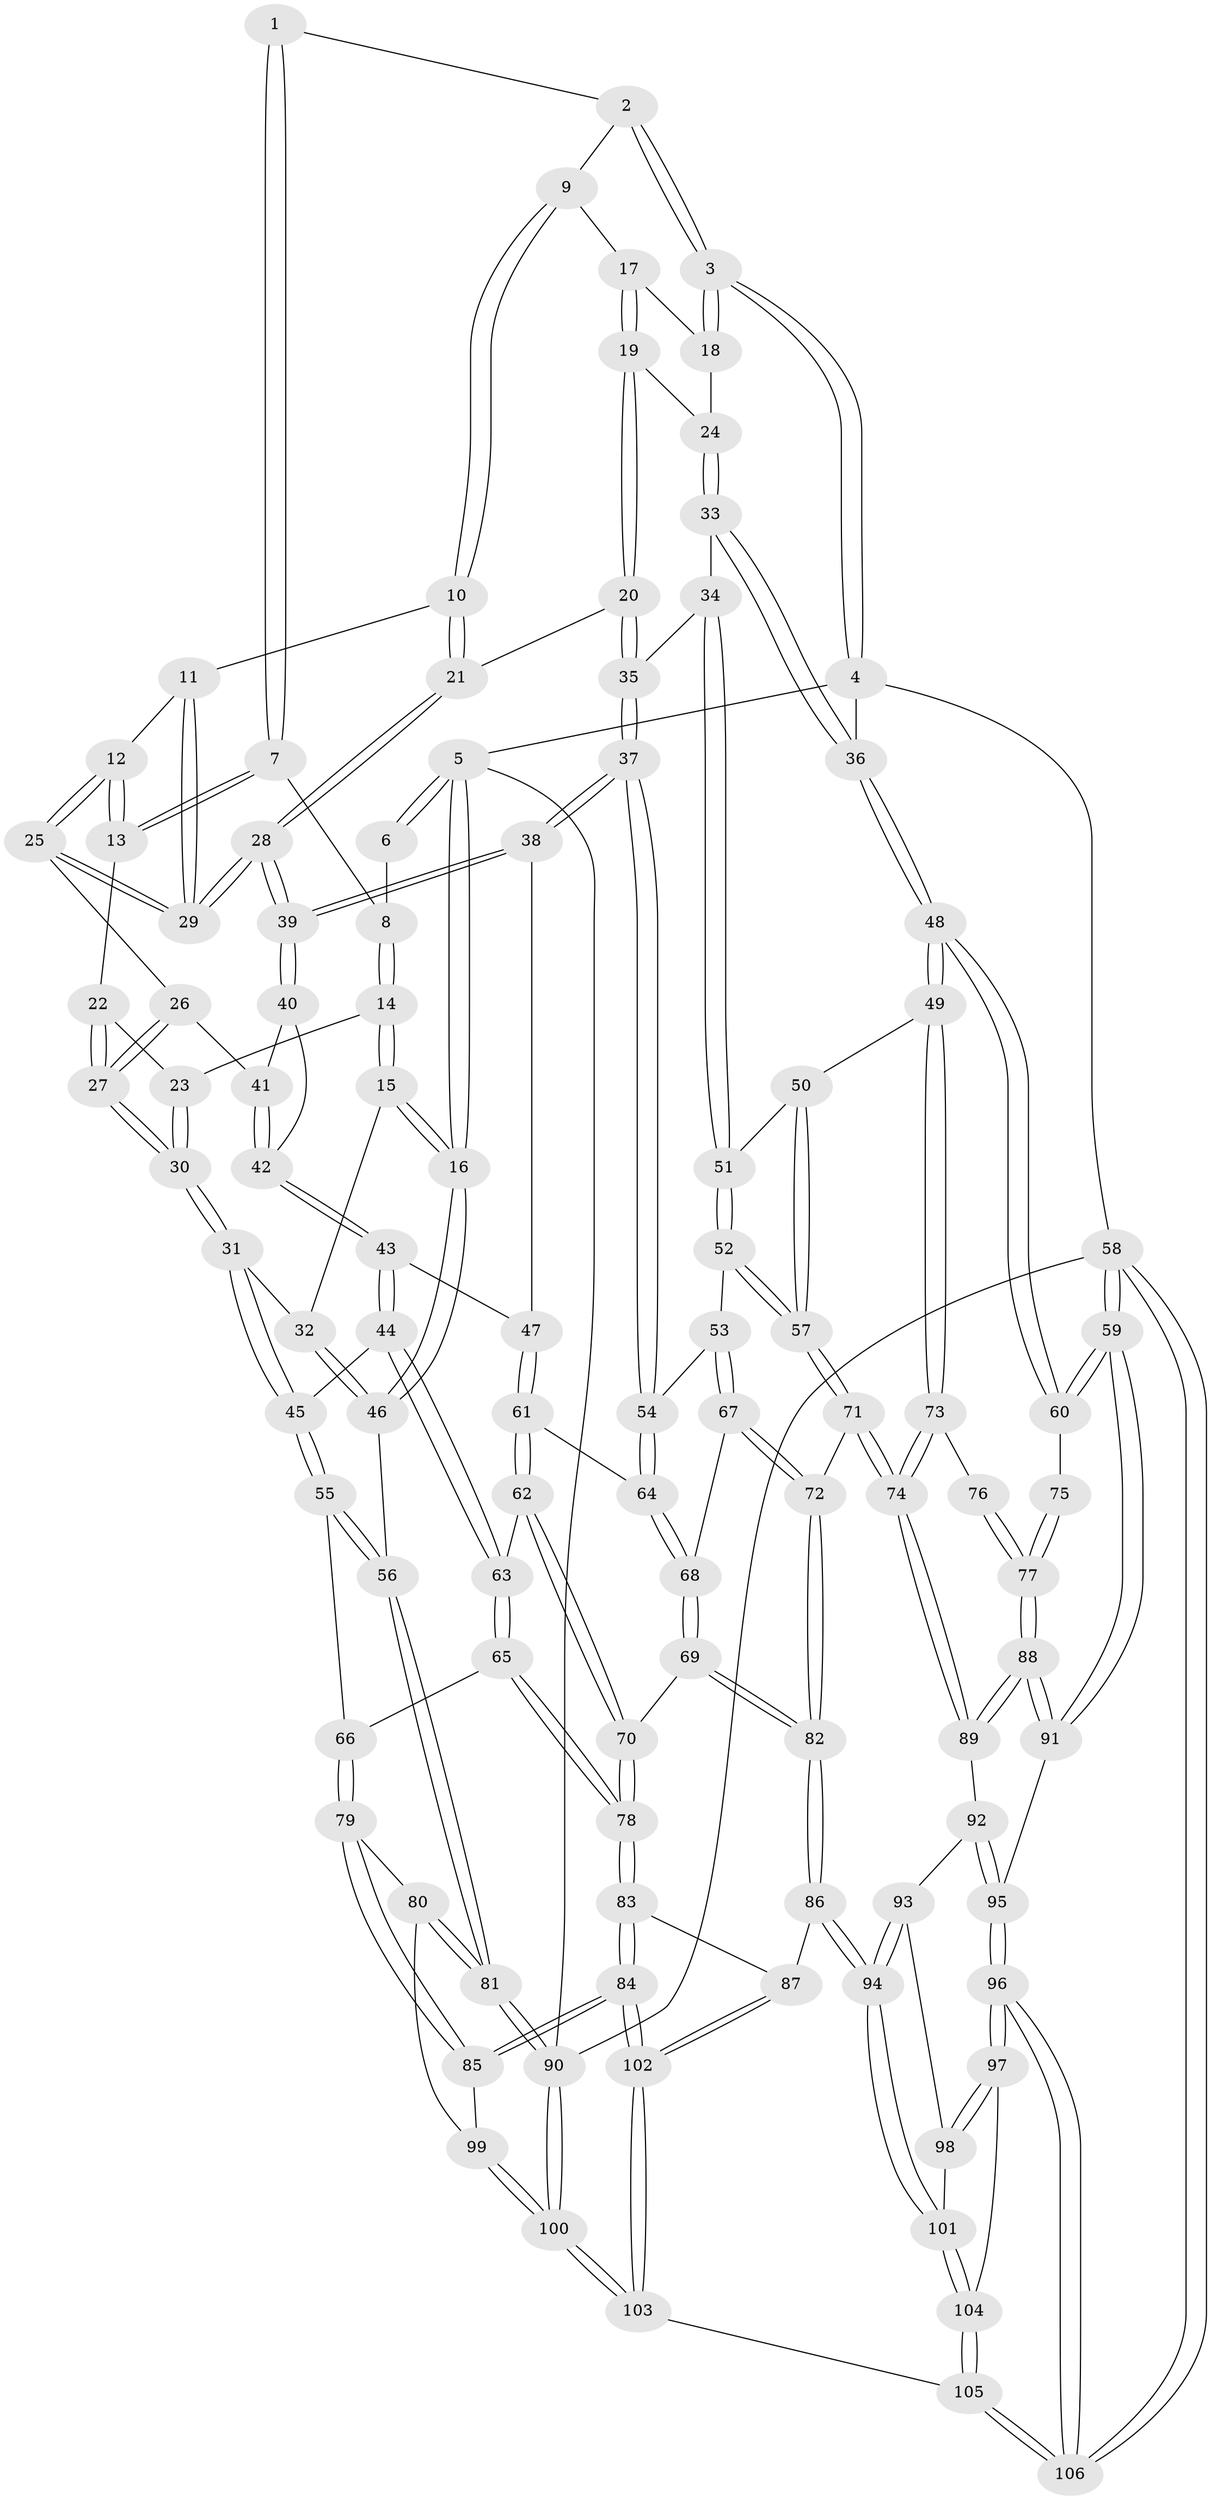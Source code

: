 // coarse degree distribution, {2: 0.05333333333333334, 3: 0.7466666666666667, 4: 0.2}
// Generated by graph-tools (version 1.1) at 2025/38/03/04/25 23:38:27]
// undirected, 106 vertices, 262 edges
graph export_dot {
  node [color=gray90,style=filled];
  1 [pos="+0.43155209894424695+0"];
  2 [pos="+0.6775798091039175+0"];
  3 [pos="+1+0"];
  4 [pos="+1+0"];
  5 [pos="+0+0"];
  6 [pos="+0.17131637923654133+0"];
  7 [pos="+0.41713636460689985+0"];
  8 [pos="+0.17307584595418907+0.054908937815508936"];
  9 [pos="+0.6950274298052694+0.046468524164365255"];
  10 [pos="+0.580733338720116+0.12283172604701162"];
  11 [pos="+0.5568495784520913+0.11487366479310179"];
  12 [pos="+0.4593398458381437+0.07022714323459124"];
  13 [pos="+0.4177912610739926+0.008751015688784131"];
  14 [pos="+0.15578905520238795+0.11118124705532338"];
  15 [pos="+0.1366608456523748+0.11577274794965228"];
  16 [pos="+0+0"];
  17 [pos="+0.7182698869711422+0.0773153494758724"];
  18 [pos="+0.8809763439239241+0.0787287042654342"];
  19 [pos="+0.7272022403581122+0.15671635083487023"];
  20 [pos="+0.6982930369630356+0.20924894898995872"];
  21 [pos="+0.6199025875683124+0.19624712822597393"];
  22 [pos="+0.37889652042545985+0.05101814039458141"];
  23 [pos="+0.17117018891632269+0.11860459383934283"];
  24 [pos="+0.8501028300959835+0.16937025388657911"];
  25 [pos="+0.4592305681441268+0.18966130006244797"];
  26 [pos="+0.35392140820010104+0.2574709494843843"];
  27 [pos="+0.28354887208316987+0.24332235253548298"];
  28 [pos="+0.530202928877215+0.30509644288581267"];
  29 [pos="+0.5207655504774513+0.28682404340618123"];
  30 [pos="+0.27668786838505693+0.24650142415076345"];
  31 [pos="+0.21704004244035655+0.3422732018979113"];
  32 [pos="+0.03649442237392723+0.23720869540139133"];
  33 [pos="+0.8688046947945482+0.24174516424317533"];
  34 [pos="+0.815519346809033+0.31245257934700366"];
  35 [pos="+0.7414012520523181+0.31306391602739897"];
  36 [pos="+1+0.23730134070689038"];
  37 [pos="+0.6136149863855627+0.4347545182659383"];
  38 [pos="+0.6132773517889487+0.4345703636721645"];
  39 [pos="+0.5299853541536635+0.30990870043509194"];
  40 [pos="+0.513057338209053+0.31239216665383973"];
  41 [pos="+0.36953618721742726+0.2720380182600993"];
  42 [pos="+0.39764267749282417+0.3695828923569026"];
  43 [pos="+0.34184643019483185+0.4558321967547368"];
  44 [pos="+0.309737575218169+0.47379200545509453"];
  45 [pos="+0.22111424767638393+0.3817667247594623"];
  46 [pos="+0+0.2766351112136055"];
  47 [pos="+0.5871782550081338+0.4404740870286773"];
  48 [pos="+1+0.466428321169455"];
  49 [pos="+1+0.47474448764543115"];
  50 [pos="+0.9219180998044121+0.44425671462653255"];
  51 [pos="+0.9068562814142468+0.43702238113897346"];
  52 [pos="+0.6843457453021626+0.5205591663812209"];
  53 [pos="+0.652071169279449+0.4982924930553469"];
  54 [pos="+0.6222712930129067+0.45567612955763176"];
  55 [pos="+0.025996373537890666+0.4934596913613312"];
  56 [pos="+0+0.5260272115400599"];
  57 [pos="+0.7588606345709709+0.645009474623772"];
  58 [pos="+1+1"];
  59 [pos="+1+0.9925755612561348"];
  60 [pos="+1+0.5286086192447202"];
  61 [pos="+0.4071295171829904+0.5715350398195757"];
  62 [pos="+0.31551423919533156+0.559988089817305"];
  63 [pos="+0.3124000020247022+0.5583088051423597"];
  64 [pos="+0.47661043373321144+0.6026734194005462"];
  65 [pos="+0.27234919549402264+0.5967494477404247"];
  66 [pos="+0.23839907643295233+0.6070896051856848"];
  67 [pos="+0.5594911907877816+0.6580589823212728"];
  68 [pos="+0.4955989039182136+0.638817380697305"];
  69 [pos="+0.4395082768278445+0.7120325178624056"];
  70 [pos="+0.4119473222653413+0.703870067426461"];
  71 [pos="+0.7792047908517922+0.6960146619795178"];
  72 [pos="+0.5917404532160395+0.7420287553867263"];
  73 [pos="+0.8265527761540326+0.6767045350016537"];
  74 [pos="+0.7871178126202891+0.7020584146963931"];
  75 [pos="+0.9850795597144623+0.6605109993540874"];
  76 [pos="+0.9570348908629833+0.6707410648698537"];
  77 [pos="+0.9574951546562932+0.760515504443257"];
  78 [pos="+0.3010281307619472+0.8024552143124309"];
  79 [pos="+0.154777165151325+0.6780655497537367"];
  80 [pos="+0+0.6919510264540477"];
  81 [pos="+0+0.684476395666196"];
  82 [pos="+0.5261851224541425+0.8365363068629795"];
  83 [pos="+0.3002383549690112+0.805558830411425"];
  84 [pos="+0.23705331688762396+0.8637567738228827"];
  85 [pos="+0.225157833513691+0.8578031309208927"];
  86 [pos="+0.5238412248361357+0.8513493489802428"];
  87 [pos="+0.520392978499751+0.8534028409769178"];
  88 [pos="+0.9515034487525954+0.8054634301719372"];
  89 [pos="+0.7968088484873932+0.7269357331256643"];
  90 [pos="+0+1"];
  91 [pos="+0.9908543698162229+0.8341166123952265"];
  92 [pos="+0.7852802632702589+0.7661678998380959"];
  93 [pos="+0.7093935186204254+0.8418714330687881"];
  94 [pos="+0.5842560729870594+0.8911402238360863"];
  95 [pos="+0.8118245643679302+0.931345027569977"];
  96 [pos="+0.7991984358171085+0.981899771227927"];
  97 [pos="+0.7904226743351138+0.9777863839905698"];
  98 [pos="+0.7311716057798737+0.9307008424816515"];
  99 [pos="+0.11663078615066177+0.8511165211316506"];
  100 [pos="+0+1"];
  101 [pos="+0.5937093020322289+0.9059165014217334"];
  102 [pos="+0.3044438749442331+1"];
  103 [pos="+0.2943029879310103+1"];
  104 [pos="+0.6150350975708956+0.9747902255853913"];
  105 [pos="+0.6123160719980841+1"];
  106 [pos="+0.93708904552895+1"];
  1 -- 2;
  1 -- 7;
  1 -- 7;
  2 -- 3;
  2 -- 3;
  2 -- 9;
  3 -- 4;
  3 -- 4;
  3 -- 18;
  3 -- 18;
  4 -- 5;
  4 -- 36;
  4 -- 58;
  5 -- 6;
  5 -- 6;
  5 -- 16;
  5 -- 16;
  5 -- 90;
  6 -- 8;
  7 -- 8;
  7 -- 13;
  7 -- 13;
  8 -- 14;
  8 -- 14;
  9 -- 10;
  9 -- 10;
  9 -- 17;
  10 -- 11;
  10 -- 21;
  10 -- 21;
  11 -- 12;
  11 -- 29;
  11 -- 29;
  12 -- 13;
  12 -- 13;
  12 -- 25;
  12 -- 25;
  13 -- 22;
  14 -- 15;
  14 -- 15;
  14 -- 23;
  15 -- 16;
  15 -- 16;
  15 -- 32;
  16 -- 46;
  16 -- 46;
  17 -- 18;
  17 -- 19;
  17 -- 19;
  18 -- 24;
  19 -- 20;
  19 -- 20;
  19 -- 24;
  20 -- 21;
  20 -- 35;
  20 -- 35;
  21 -- 28;
  21 -- 28;
  22 -- 23;
  22 -- 27;
  22 -- 27;
  23 -- 30;
  23 -- 30;
  24 -- 33;
  24 -- 33;
  25 -- 26;
  25 -- 29;
  25 -- 29;
  26 -- 27;
  26 -- 27;
  26 -- 41;
  27 -- 30;
  27 -- 30;
  28 -- 29;
  28 -- 29;
  28 -- 39;
  28 -- 39;
  30 -- 31;
  30 -- 31;
  31 -- 32;
  31 -- 45;
  31 -- 45;
  32 -- 46;
  32 -- 46;
  33 -- 34;
  33 -- 36;
  33 -- 36;
  34 -- 35;
  34 -- 51;
  34 -- 51;
  35 -- 37;
  35 -- 37;
  36 -- 48;
  36 -- 48;
  37 -- 38;
  37 -- 38;
  37 -- 54;
  37 -- 54;
  38 -- 39;
  38 -- 39;
  38 -- 47;
  39 -- 40;
  39 -- 40;
  40 -- 41;
  40 -- 42;
  41 -- 42;
  41 -- 42;
  42 -- 43;
  42 -- 43;
  43 -- 44;
  43 -- 44;
  43 -- 47;
  44 -- 45;
  44 -- 63;
  44 -- 63;
  45 -- 55;
  45 -- 55;
  46 -- 56;
  47 -- 61;
  47 -- 61;
  48 -- 49;
  48 -- 49;
  48 -- 60;
  48 -- 60;
  49 -- 50;
  49 -- 73;
  49 -- 73;
  50 -- 51;
  50 -- 57;
  50 -- 57;
  51 -- 52;
  51 -- 52;
  52 -- 53;
  52 -- 57;
  52 -- 57;
  53 -- 54;
  53 -- 67;
  53 -- 67;
  54 -- 64;
  54 -- 64;
  55 -- 56;
  55 -- 56;
  55 -- 66;
  56 -- 81;
  56 -- 81;
  57 -- 71;
  57 -- 71;
  58 -- 59;
  58 -- 59;
  58 -- 106;
  58 -- 106;
  58 -- 90;
  59 -- 60;
  59 -- 60;
  59 -- 91;
  59 -- 91;
  60 -- 75;
  61 -- 62;
  61 -- 62;
  61 -- 64;
  62 -- 63;
  62 -- 70;
  62 -- 70;
  63 -- 65;
  63 -- 65;
  64 -- 68;
  64 -- 68;
  65 -- 66;
  65 -- 78;
  65 -- 78;
  66 -- 79;
  66 -- 79;
  67 -- 68;
  67 -- 72;
  67 -- 72;
  68 -- 69;
  68 -- 69;
  69 -- 70;
  69 -- 82;
  69 -- 82;
  70 -- 78;
  70 -- 78;
  71 -- 72;
  71 -- 74;
  71 -- 74;
  72 -- 82;
  72 -- 82;
  73 -- 74;
  73 -- 74;
  73 -- 76;
  74 -- 89;
  74 -- 89;
  75 -- 77;
  75 -- 77;
  76 -- 77;
  76 -- 77;
  77 -- 88;
  77 -- 88;
  78 -- 83;
  78 -- 83;
  79 -- 80;
  79 -- 85;
  79 -- 85;
  80 -- 81;
  80 -- 81;
  80 -- 99;
  81 -- 90;
  81 -- 90;
  82 -- 86;
  82 -- 86;
  83 -- 84;
  83 -- 84;
  83 -- 87;
  84 -- 85;
  84 -- 85;
  84 -- 102;
  84 -- 102;
  85 -- 99;
  86 -- 87;
  86 -- 94;
  86 -- 94;
  87 -- 102;
  87 -- 102;
  88 -- 89;
  88 -- 89;
  88 -- 91;
  88 -- 91;
  89 -- 92;
  90 -- 100;
  90 -- 100;
  91 -- 95;
  92 -- 93;
  92 -- 95;
  92 -- 95;
  93 -- 94;
  93 -- 94;
  93 -- 98;
  94 -- 101;
  94 -- 101;
  95 -- 96;
  95 -- 96;
  96 -- 97;
  96 -- 97;
  96 -- 106;
  96 -- 106;
  97 -- 98;
  97 -- 98;
  97 -- 104;
  98 -- 101;
  99 -- 100;
  99 -- 100;
  100 -- 103;
  100 -- 103;
  101 -- 104;
  101 -- 104;
  102 -- 103;
  102 -- 103;
  103 -- 105;
  104 -- 105;
  104 -- 105;
  105 -- 106;
  105 -- 106;
}
